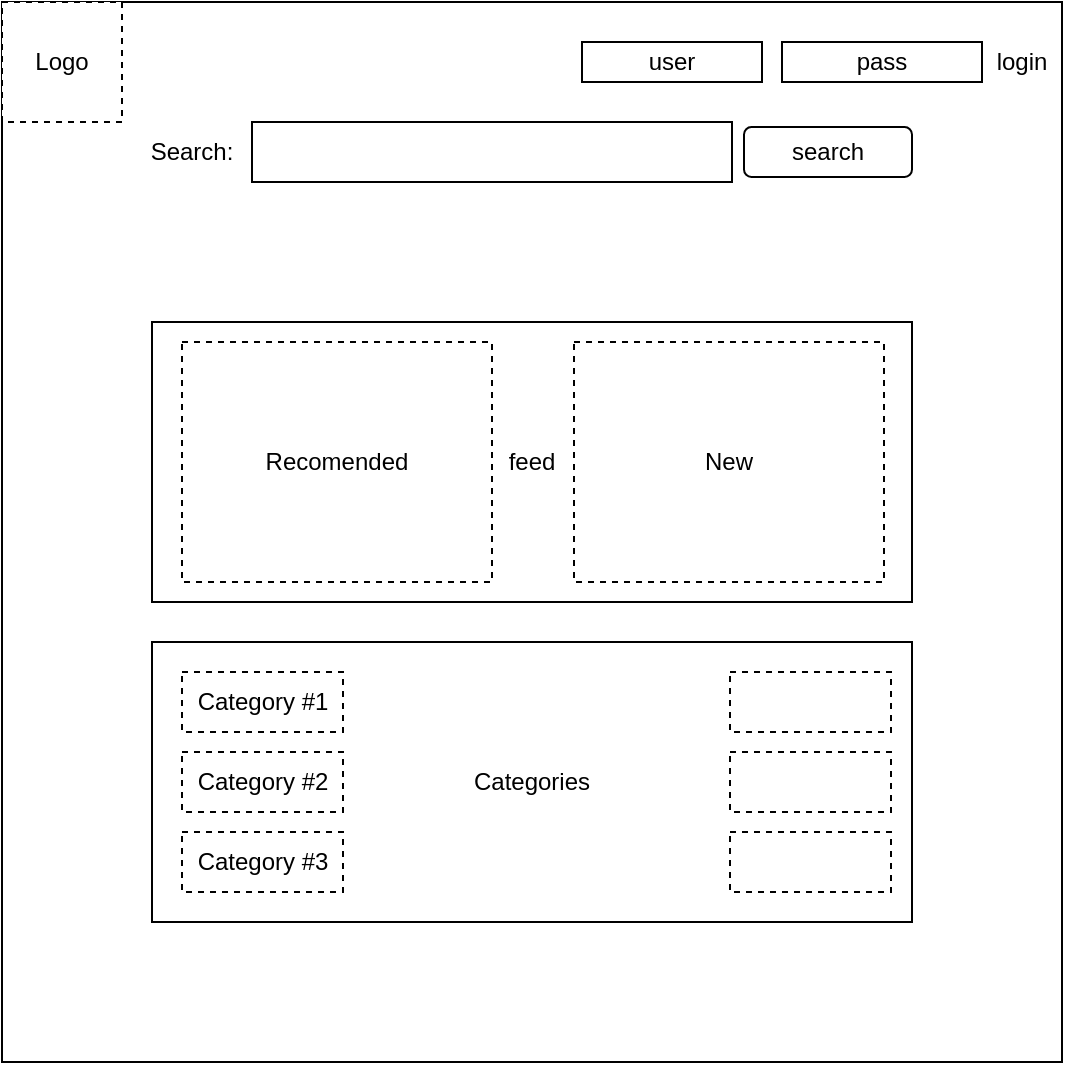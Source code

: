<mxfile version="14.4.9" type="device"><diagram id="p40Q0u5eb512Gl6B4zfu" name="Page-1"><mxGraphModel dx="1422" dy="735" grid="1" gridSize="10" guides="1" tooltips="1" connect="1" arrows="1" fold="1" page="1" pageScale="1" pageWidth="827" pageHeight="1169" math="0" shadow="0"><root><mxCell id="0"/><mxCell id="1" parent="0"/><mxCell id="Ak5dqv5t3XzyzrFz3OAC-72" value="" style="whiteSpace=wrap;html=1;aspect=fixed;" vertex="1" parent="1"><mxGeometry x="50" y="40" width="530" height="530" as="geometry"/></mxCell><mxCell id="Ak5dqv5t3XzyzrFz3OAC-74" value="login" style="text;html=1;strokeColor=none;fillColor=none;align=center;verticalAlign=middle;whiteSpace=wrap;rounded=0;" vertex="1" parent="1"><mxGeometry x="540" y="60" width="40" height="20" as="geometry"/></mxCell><mxCell id="Ak5dqv5t3XzyzrFz3OAC-75" value="pass" style="rounded=0;whiteSpace=wrap;html=1;" vertex="1" parent="1"><mxGeometry x="440" y="60" width="100" height="20" as="geometry"/></mxCell><mxCell id="Ak5dqv5t3XzyzrFz3OAC-76" value="user" style="rounded=0;whiteSpace=wrap;html=1;" vertex="1" parent="1"><mxGeometry x="340" y="60" width="90" height="20" as="geometry"/></mxCell><mxCell id="Ak5dqv5t3XzyzrFz3OAC-71" value="Logo" style="rounded=0;whiteSpace=wrap;html=1;dashed=1;fillColor=#ffffff;" vertex="1" parent="1"><mxGeometry x="50" y="40" width="60" height="60" as="geometry"/></mxCell><mxCell id="twv6UcK31Q17NVxXXOMy-7" value="Search:" style="text;html=1;strokeColor=none;fillColor=none;align=center;verticalAlign=middle;whiteSpace=wrap;rounded=0;" parent="1" vertex="1"><mxGeometry x="125" y="105" width="40" height="20" as="geometry"/></mxCell><mxCell id="twv6UcK31Q17NVxXXOMy-8" value="" style="rounded=0;whiteSpace=wrap;html=1;" parent="1" vertex="1"><mxGeometry x="175" y="100" width="240" height="30" as="geometry"/></mxCell><mxCell id="twv6UcK31Q17NVxXXOMy-14" value="search" style="rounded=1;whiteSpace=wrap;html=1;" parent="1" vertex="1"><mxGeometry x="421" y="102.5" width="84" height="25" as="geometry"/></mxCell><mxCell id="Ak5dqv5t3XzyzrFz3OAC-91" value="feed" style="rounded=0;whiteSpace=wrap;html=1;" vertex="1" parent="1"><mxGeometry x="125" y="200" width="380" height="140" as="geometry"/></mxCell><mxCell id="Ak5dqv5t3XzyzrFz3OAC-96" value="Recomended" style="rounded=0;whiteSpace=wrap;html=1;dashed=1;fillColor=#ffffff;" vertex="1" parent="1"><mxGeometry x="140" y="210" width="155" height="120" as="geometry"/></mxCell><mxCell id="Ak5dqv5t3XzyzrFz3OAC-97" value="New" style="rounded=0;whiteSpace=wrap;html=1;dashed=1;fillColor=#ffffff;" vertex="1" parent="1"><mxGeometry x="336" y="210" width="155" height="120" as="geometry"/></mxCell><mxCell id="Ak5dqv5t3XzyzrFz3OAC-104" value="Categories" style="rounded=0;whiteSpace=wrap;html=1;" vertex="1" parent="1"><mxGeometry x="125" y="360" width="380" height="140" as="geometry"/></mxCell><mxCell id="Ak5dqv5t3XzyzrFz3OAC-106" value="Category #1" style="rounded=0;whiteSpace=wrap;html=1;dashed=1;fillColor=#ffffff;" vertex="1" parent="1"><mxGeometry x="140" y="375" width="80.5" height="30" as="geometry"/></mxCell><mxCell id="Ak5dqv5t3XzyzrFz3OAC-108" value="Category #2" style="rounded=0;whiteSpace=wrap;html=1;dashed=1;fillColor=#ffffff;" vertex="1" parent="1"><mxGeometry x="140" y="415" width="80.5" height="30" as="geometry"/></mxCell><mxCell id="Ak5dqv5t3XzyzrFz3OAC-109" value="Category #3" style="rounded=0;whiteSpace=wrap;html=1;dashed=1;fillColor=#ffffff;" vertex="1" parent="1"><mxGeometry x="140" y="455" width="80.5" height="30" as="geometry"/></mxCell><mxCell id="Ak5dqv5t3XzyzrFz3OAC-111" value="" style="rounded=0;whiteSpace=wrap;html=1;dashed=1;fillColor=#ffffff;" vertex="1" parent="1"><mxGeometry x="414" y="375" width="80.5" height="30" as="geometry"/></mxCell><mxCell id="Ak5dqv5t3XzyzrFz3OAC-112" value="" style="rounded=0;whiteSpace=wrap;html=1;dashed=1;fillColor=#ffffff;" vertex="1" parent="1"><mxGeometry x="414" y="455" width="80.5" height="30" as="geometry"/></mxCell><mxCell id="Ak5dqv5t3XzyzrFz3OAC-113" value="" style="rounded=0;whiteSpace=wrap;html=1;dashed=1;fillColor=#ffffff;" vertex="1" parent="1"><mxGeometry x="414" y="415" width="80.5" height="30" as="geometry"/></mxCell></root></mxGraphModel></diagram></mxfile>